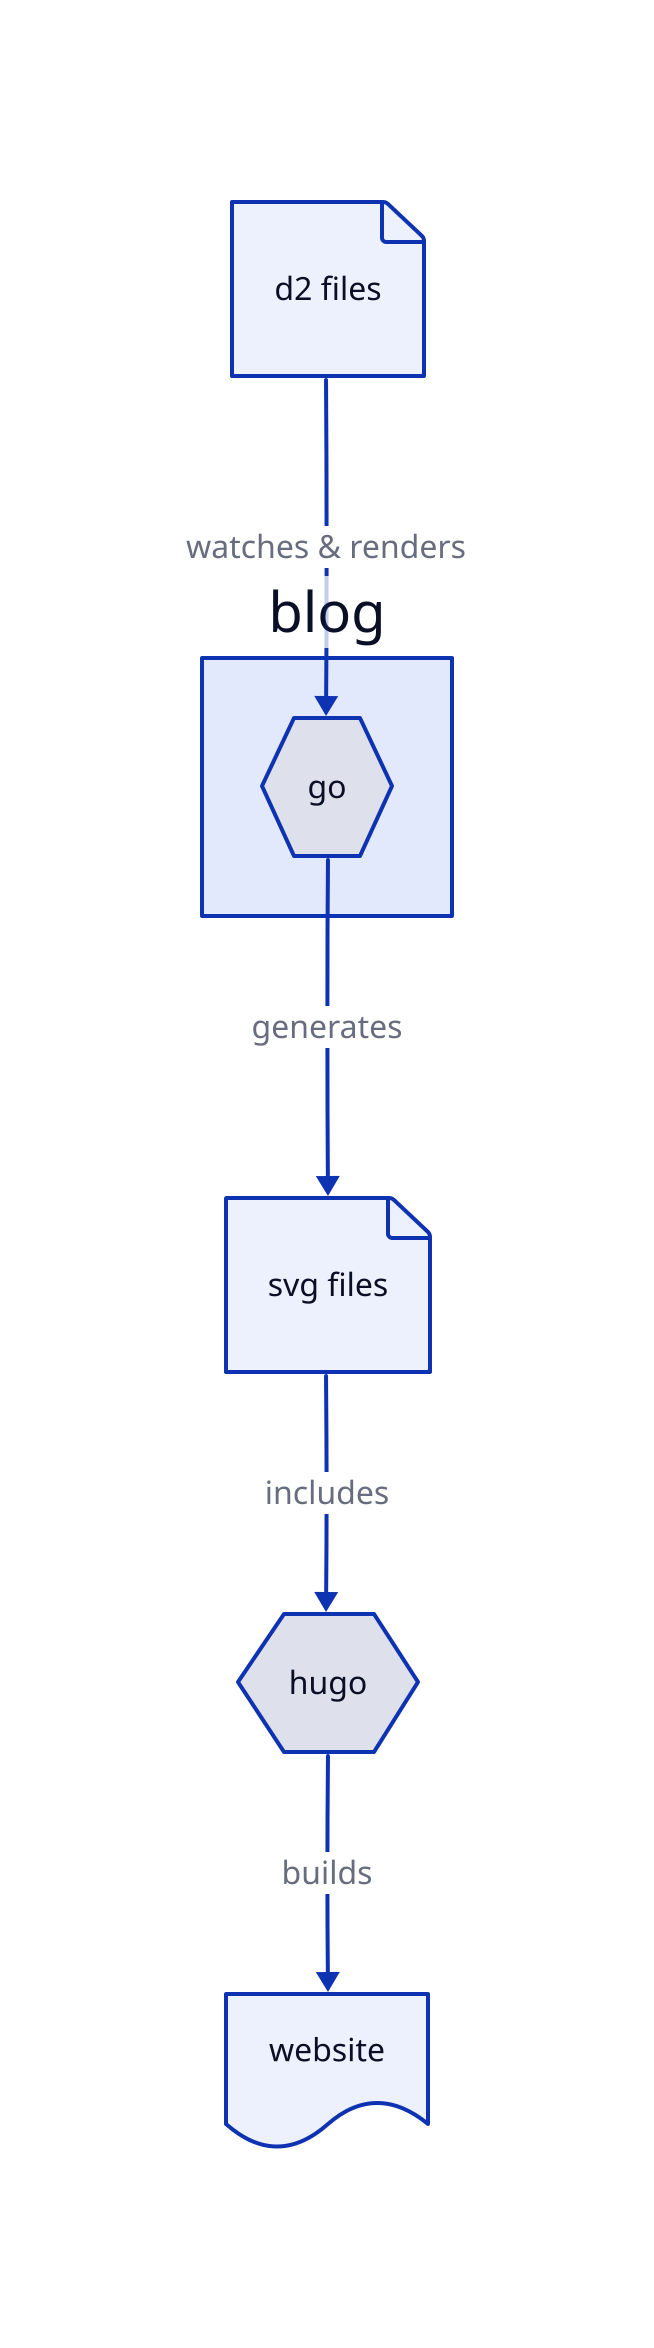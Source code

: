 # How D2 rendering works in this blog

d2 files: {
  shape: page
}

blog.go: {
  shape: hexagon
}

svg files: {
  shape: page
}

hugo: {
  shape: hexagon
}

website: {
  shape: document
}

d2 files -> blog.go: watches & renders
blog.go -> svg files: generates
svg files -> hugo: includes
hugo -> website: builds
